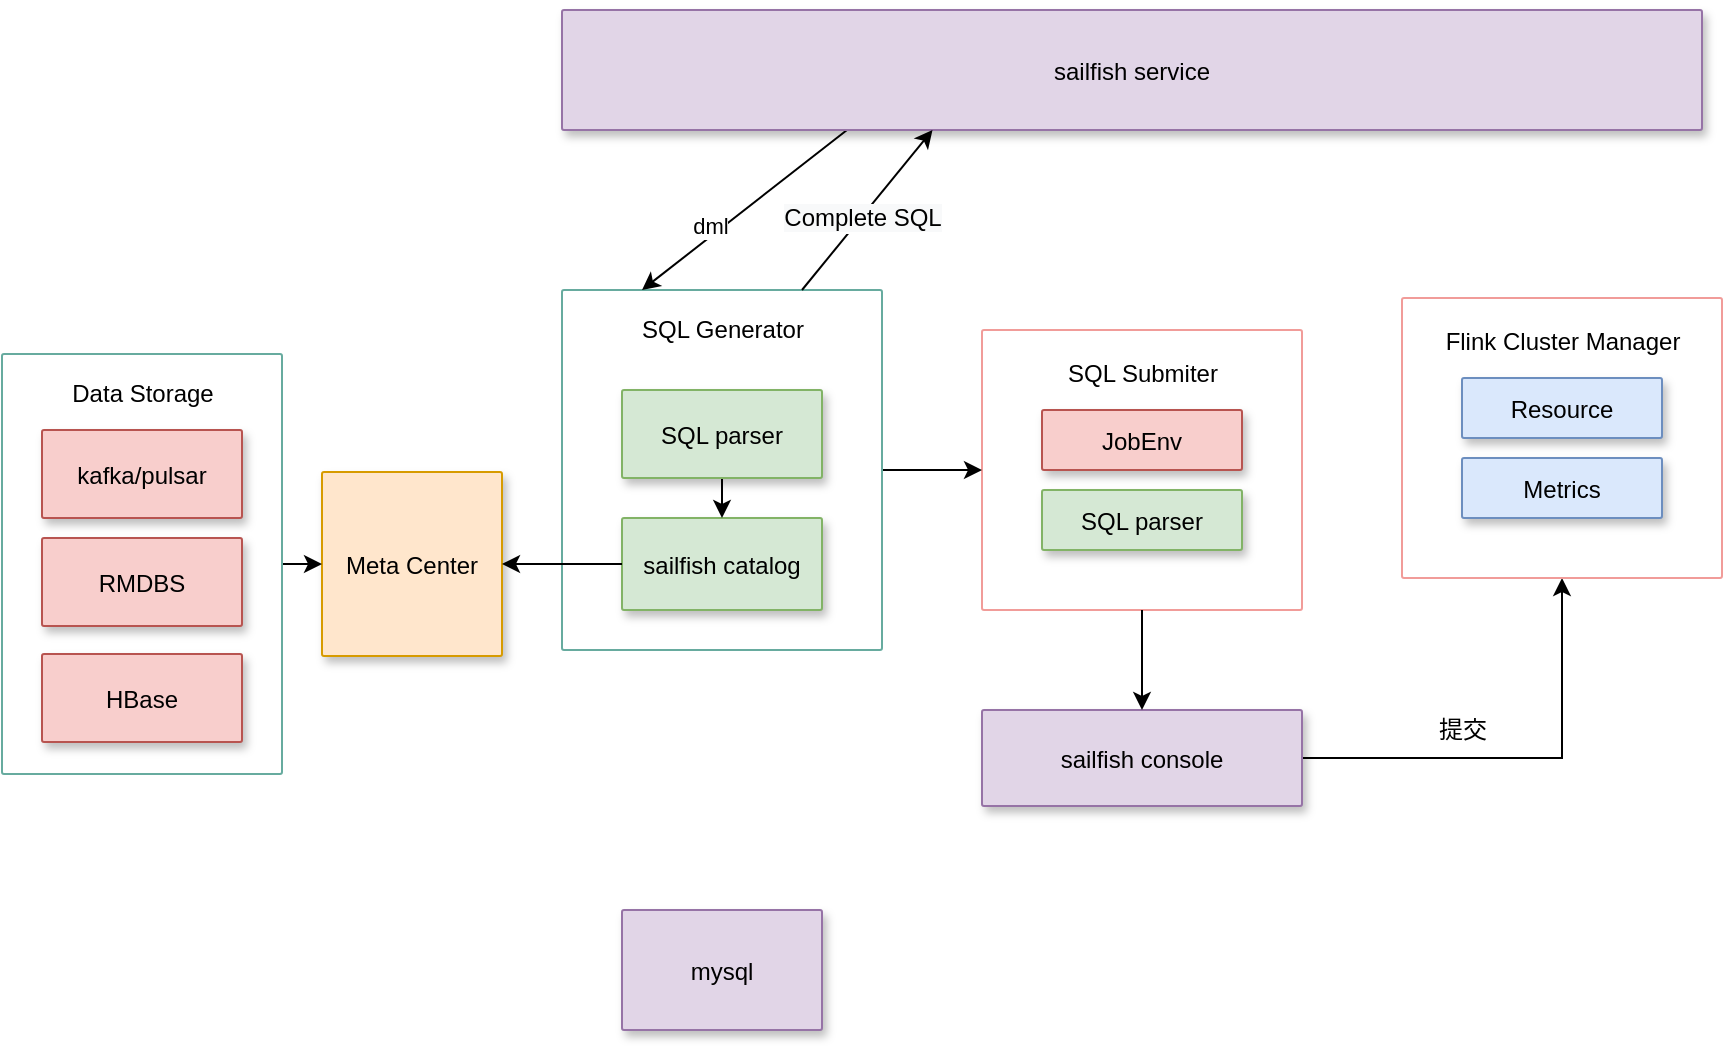 <mxfile version="16.1.0" type="github">
  <diagram id="f106602c-feb2-e66a-4537-3a34d633f6aa" name="Page-1">
    <mxGraphModel dx="1426" dy="737" grid="1" gridSize="10" guides="1" tooltips="1" connect="1" arrows="1" fold="1" page="1" pageScale="1" pageWidth="1169" pageHeight="827" background="none" math="0" shadow="0">
      <root>
        <mxCell id="0" />
        <mxCell id="1" parent="0" />
        <mxCell id="y1Ou2DsdIgHLBP2Uc2Tw-728" value="mysql" style="strokeColor=#9673a6;shadow=1;strokeWidth=1;rounded=1;absoluteArcSize=1;arcSize=2;fillColor=#e1d5e7;" vertex="1" parent="1">
          <mxGeometry x="330" y="580" width="100" height="60" as="geometry" />
        </mxCell>
        <mxCell id="y1Ou2DsdIgHLBP2Uc2Tw-733" value="Meta Center" style="strokeColor=#d79b00;shadow=1;strokeWidth=1;rounded=1;absoluteArcSize=1;arcSize=2;fillColor=#ffe6cc;" vertex="1" parent="1">
          <mxGeometry x="180" y="361" width="90" height="92" as="geometry" />
        </mxCell>
        <mxCell id="y1Ou2DsdIgHLBP2Uc2Tw-746" value="" style="edgeStyle=none;rounded=0;orthogonalLoop=1;jettySize=auto;html=1;" edge="1" parent="1" source="y1Ou2DsdIgHLBP2Uc2Tw-745" target="y1Ou2DsdIgHLBP2Uc2Tw-733">
          <mxGeometry relative="1" as="geometry" />
        </mxCell>
        <mxCell id="y1Ou2DsdIgHLBP2Uc2Tw-751" value="" style="group" vertex="1" connectable="0" parent="1">
          <mxGeometry x="20" y="302" width="140" height="210" as="geometry" />
        </mxCell>
        <mxCell id="y1Ou2DsdIgHLBP2Uc2Tw-745" value="" style="strokeColor=#67AB9F;shadow=0;strokeWidth=1;rounded=1;absoluteArcSize=1;arcSize=2;" vertex="1" parent="y1Ou2DsdIgHLBP2Uc2Tw-751">
          <mxGeometry width="140" height="210" as="geometry" />
        </mxCell>
        <mxCell id="y1Ou2DsdIgHLBP2Uc2Tw-747" value="kafka/pulsar" style="strokeColor=#b85450;shadow=1;strokeWidth=1;rounded=1;absoluteArcSize=1;arcSize=2;fillColor=#f8cecc;" vertex="1" parent="y1Ou2DsdIgHLBP2Uc2Tw-751">
          <mxGeometry x="20" y="38" width="100" height="44" as="geometry" />
        </mxCell>
        <mxCell id="y1Ou2DsdIgHLBP2Uc2Tw-748" value="RMDBS" style="strokeColor=#b85450;shadow=1;strokeWidth=1;rounded=1;absoluteArcSize=1;arcSize=2;fillColor=#f8cecc;" vertex="1" parent="y1Ou2DsdIgHLBP2Uc2Tw-751">
          <mxGeometry x="20" y="92" width="100" height="44" as="geometry" />
        </mxCell>
        <mxCell id="y1Ou2DsdIgHLBP2Uc2Tw-749" value="HBase" style="strokeColor=#b85450;shadow=1;strokeWidth=1;rounded=1;absoluteArcSize=1;arcSize=2;fillColor=#f8cecc;" vertex="1" parent="y1Ou2DsdIgHLBP2Uc2Tw-751">
          <mxGeometry x="20" y="150" width="100" height="44" as="geometry" />
        </mxCell>
        <mxCell id="y1Ou2DsdIgHLBP2Uc2Tw-750" value="Data Storage" style="text;html=1;resizable=0;autosize=1;align=center;verticalAlign=middle;points=[];fillColor=none;strokeColor=none;rounded=0;shadow=1;" vertex="1" parent="y1Ou2DsdIgHLBP2Uc2Tw-751">
          <mxGeometry x="25" y="10" width="90" height="20" as="geometry" />
        </mxCell>
        <mxCell id="y1Ou2DsdIgHLBP2Uc2Tw-759" value="" style="group" vertex="1" connectable="0" parent="1">
          <mxGeometry x="510" y="290" width="160" height="140" as="geometry" />
        </mxCell>
        <mxCell id="y1Ou2DsdIgHLBP2Uc2Tw-752" value="" style="strokeColor=#F19C99;shadow=0;strokeWidth=1;rounded=1;absoluteArcSize=1;arcSize=2;" vertex="1" parent="y1Ou2DsdIgHLBP2Uc2Tw-759">
          <mxGeometry width="160" height="140" as="geometry" />
        </mxCell>
        <mxCell id="y1Ou2DsdIgHLBP2Uc2Tw-753" value="SQL Submiter" style="text;html=1;resizable=0;autosize=1;align=center;verticalAlign=middle;points=[];fillColor=none;strokeColor=none;rounded=0;shadow=1;" vertex="1" parent="y1Ou2DsdIgHLBP2Uc2Tw-759">
          <mxGeometry x="35" y="12" width="90" height="20" as="geometry" />
        </mxCell>
        <mxCell id="y1Ou2DsdIgHLBP2Uc2Tw-754" value="JobEnv" style="strokeColor=#b85450;shadow=1;strokeWidth=1;rounded=1;absoluteArcSize=1;arcSize=2;fillColor=#f8cecc;" vertex="1" parent="y1Ou2DsdIgHLBP2Uc2Tw-759">
          <mxGeometry x="30" y="40" width="100" height="30" as="geometry" />
        </mxCell>
        <mxCell id="y1Ou2DsdIgHLBP2Uc2Tw-755" value="SQL parser" style="strokeColor=#82b366;shadow=1;strokeWidth=1;rounded=1;absoluteArcSize=1;arcSize=2;fillColor=#d5e8d4;" vertex="1" parent="y1Ou2DsdIgHLBP2Uc2Tw-759">
          <mxGeometry x="30" y="80" width="100" height="30" as="geometry" />
        </mxCell>
        <mxCell id="y1Ou2DsdIgHLBP2Uc2Tw-771" style="edgeStyle=orthogonalEdgeStyle;rounded=0;orthogonalLoop=1;jettySize=auto;html=1;entryX=0.5;entryY=1;entryDx=0;entryDy=0;" edge="1" parent="1" source="y1Ou2DsdIgHLBP2Uc2Tw-760" target="y1Ou2DsdIgHLBP2Uc2Tw-762">
          <mxGeometry relative="1" as="geometry" />
        </mxCell>
        <mxCell id="y1Ou2DsdIgHLBP2Uc2Tw-760" value="sailfish console" style="strokeColor=#9673a6;shadow=1;strokeWidth=1;rounded=1;absoluteArcSize=1;arcSize=2;fillColor=#e1d5e7;" vertex="1" parent="1">
          <mxGeometry x="510" y="480" width="160" height="48" as="geometry" />
        </mxCell>
        <mxCell id="y1Ou2DsdIgHLBP2Uc2Tw-762" value="" style="strokeColor=#F19C99;shadow=0;strokeWidth=1;rounded=1;absoluteArcSize=1;arcSize=2;" vertex="1" parent="1">
          <mxGeometry x="720" y="274" width="160" height="140" as="geometry" />
        </mxCell>
        <mxCell id="y1Ou2DsdIgHLBP2Uc2Tw-763" value="Flink Cluster Manager" style="text;html=1;resizable=0;autosize=1;align=center;verticalAlign=middle;points=[];fillColor=none;strokeColor=none;rounded=0;shadow=1;" vertex="1" parent="1">
          <mxGeometry x="735" y="286" width="130" height="20" as="geometry" />
        </mxCell>
        <mxCell id="y1Ou2DsdIgHLBP2Uc2Tw-764" value="Resource" style="strokeColor=#6c8ebf;shadow=1;strokeWidth=1;rounded=1;absoluteArcSize=1;arcSize=2;fillColor=#dae8fc;" vertex="1" parent="1">
          <mxGeometry x="750" y="314" width="100" height="30" as="geometry" />
        </mxCell>
        <mxCell id="y1Ou2DsdIgHLBP2Uc2Tw-765" value="Metrics" style="strokeColor=#6c8ebf;shadow=1;strokeWidth=1;rounded=1;absoluteArcSize=1;arcSize=2;fillColor=#dae8fc;" vertex="1" parent="1">
          <mxGeometry x="750" y="354" width="100" height="30" as="geometry" />
        </mxCell>
        <mxCell id="y1Ou2DsdIgHLBP2Uc2Tw-769" style="edgeStyle=none;rounded=0;orthogonalLoop=1;jettySize=auto;html=1;entryX=0;entryY=0.5;entryDx=0;entryDy=0;" edge="1" parent="1" source="y1Ou2DsdIgHLBP2Uc2Tw-738" target="y1Ou2DsdIgHLBP2Uc2Tw-752">
          <mxGeometry relative="1" as="geometry" />
        </mxCell>
        <mxCell id="y1Ou2DsdIgHLBP2Uc2Tw-770" value="" style="edgeStyle=none;rounded=0;orthogonalLoop=1;jettySize=auto;html=1;" edge="1" parent="1" source="y1Ou2DsdIgHLBP2Uc2Tw-752" target="y1Ou2DsdIgHLBP2Uc2Tw-760">
          <mxGeometry relative="1" as="geometry" />
        </mxCell>
        <mxCell id="y1Ou2DsdIgHLBP2Uc2Tw-772" value="" style="group" vertex="1" connectable="0" parent="1">
          <mxGeometry x="300" y="270" width="160" height="180" as="geometry" />
        </mxCell>
        <mxCell id="y1Ou2DsdIgHLBP2Uc2Tw-738" value="" style="strokeColor=#67AB9F;shadow=0;strokeWidth=1;rounded=1;absoluteArcSize=1;arcSize=2;" vertex="1" parent="y1Ou2DsdIgHLBP2Uc2Tw-772">
          <mxGeometry width="160" height="180" as="geometry" />
        </mxCell>
        <mxCell id="y1Ou2DsdIgHLBP2Uc2Tw-732" value="sailfish catalog" style="strokeColor=#82b366;shadow=1;strokeWidth=1;rounded=1;absoluteArcSize=1;arcSize=2;fillColor=#d5e8d4;" vertex="1" parent="y1Ou2DsdIgHLBP2Uc2Tw-772">
          <mxGeometry x="30" y="114" width="100" height="46" as="geometry" />
        </mxCell>
        <mxCell id="y1Ou2DsdIgHLBP2Uc2Tw-736" style="edgeStyle=none;rounded=0;orthogonalLoop=1;jettySize=auto;html=1;entryX=0.5;entryY=0;entryDx=0;entryDy=0;" edge="1" parent="y1Ou2DsdIgHLBP2Uc2Tw-772" source="y1Ou2DsdIgHLBP2Uc2Tw-735" target="y1Ou2DsdIgHLBP2Uc2Tw-732">
          <mxGeometry relative="1" as="geometry" />
        </mxCell>
        <mxCell id="y1Ou2DsdIgHLBP2Uc2Tw-735" value="SQL parser" style="strokeColor=#82b366;shadow=1;strokeWidth=1;rounded=1;absoluteArcSize=1;arcSize=2;fillColor=#d5e8d4;" vertex="1" parent="y1Ou2DsdIgHLBP2Uc2Tw-772">
          <mxGeometry x="30" y="50" width="100" height="44" as="geometry" />
        </mxCell>
        <mxCell id="y1Ou2DsdIgHLBP2Uc2Tw-742" value="SQL Generator" style="text;html=1;resizable=0;autosize=1;align=center;verticalAlign=middle;points=[];fillColor=none;strokeColor=none;rounded=0;shadow=1;" vertex="1" parent="y1Ou2DsdIgHLBP2Uc2Tw-772">
          <mxGeometry x="30" y="10" width="100" height="20" as="geometry" />
        </mxCell>
        <mxCell id="y1Ou2DsdIgHLBP2Uc2Tw-734" style="rounded=0;orthogonalLoop=1;jettySize=auto;html=1;entryX=1;entryY=0.5;entryDx=0;entryDy=0;" edge="1" parent="1" source="y1Ou2DsdIgHLBP2Uc2Tw-732" target="y1Ou2DsdIgHLBP2Uc2Tw-733">
          <mxGeometry relative="1" as="geometry" />
        </mxCell>
        <mxCell id="y1Ou2DsdIgHLBP2Uc2Tw-773" value="提交" style="text;html=1;resizable=0;autosize=1;align=center;verticalAlign=middle;points=[];fillColor=none;strokeColor=none;rounded=0;shadow=1;" vertex="1" parent="1">
          <mxGeometry x="730" y="480" width="40" height="20" as="geometry" />
        </mxCell>
        <mxCell id="y1Ou2DsdIgHLBP2Uc2Tw-776" style="rounded=0;orthogonalLoop=1;jettySize=auto;html=1;exitX=0.25;exitY=1;exitDx=0;exitDy=0;entryX=0.25;entryY=0;entryDx=0;entryDy=0;" edge="1" parent="1" source="y1Ou2DsdIgHLBP2Uc2Tw-774" target="y1Ou2DsdIgHLBP2Uc2Tw-738">
          <mxGeometry relative="1" as="geometry" />
        </mxCell>
        <mxCell id="y1Ou2DsdIgHLBP2Uc2Tw-780" value="dml" style="edgeLabel;html=1;align=center;verticalAlign=middle;resizable=0;points=[];" vertex="1" connectable="0" parent="y1Ou2DsdIgHLBP2Uc2Tw-776">
          <mxGeometry x="0.288" y="-4" relative="1" as="geometry">
            <mxPoint as="offset" />
          </mxGeometry>
        </mxCell>
        <mxCell id="y1Ou2DsdIgHLBP2Uc2Tw-774" value="sailfish service" style="strokeColor=#9673a6;shadow=1;strokeWidth=1;rounded=1;absoluteArcSize=1;arcSize=2;fillColor=#e1d5e7;" vertex="1" parent="1">
          <mxGeometry x="300" y="130" width="570" height="60" as="geometry" />
        </mxCell>
        <mxCell id="y1Ou2DsdIgHLBP2Uc2Tw-778" style="edgeStyle=none;rounded=0;orthogonalLoop=1;jettySize=auto;html=1;entryX=0.325;entryY=1;entryDx=0;entryDy=0;exitX=0.75;exitY=0;exitDx=0;exitDy=0;entryPerimeter=0;" edge="1" parent="1" source="y1Ou2DsdIgHLBP2Uc2Tw-738" target="y1Ou2DsdIgHLBP2Uc2Tw-774">
          <mxGeometry relative="1" as="geometry" />
        </mxCell>
        <mxCell id="y1Ou2DsdIgHLBP2Uc2Tw-781" value="&lt;span style=&quot;font-size: 12px ; background-color: rgb(248 , 249 , 250)&quot;&gt;Complete SQL&lt;/span&gt;" style="edgeLabel;html=1;align=center;verticalAlign=middle;resizable=0;points=[];" vertex="1" connectable="0" parent="y1Ou2DsdIgHLBP2Uc2Tw-778">
          <mxGeometry x="-0.092" relative="1" as="geometry">
            <mxPoint as="offset" />
          </mxGeometry>
        </mxCell>
      </root>
    </mxGraphModel>
  </diagram>
</mxfile>
